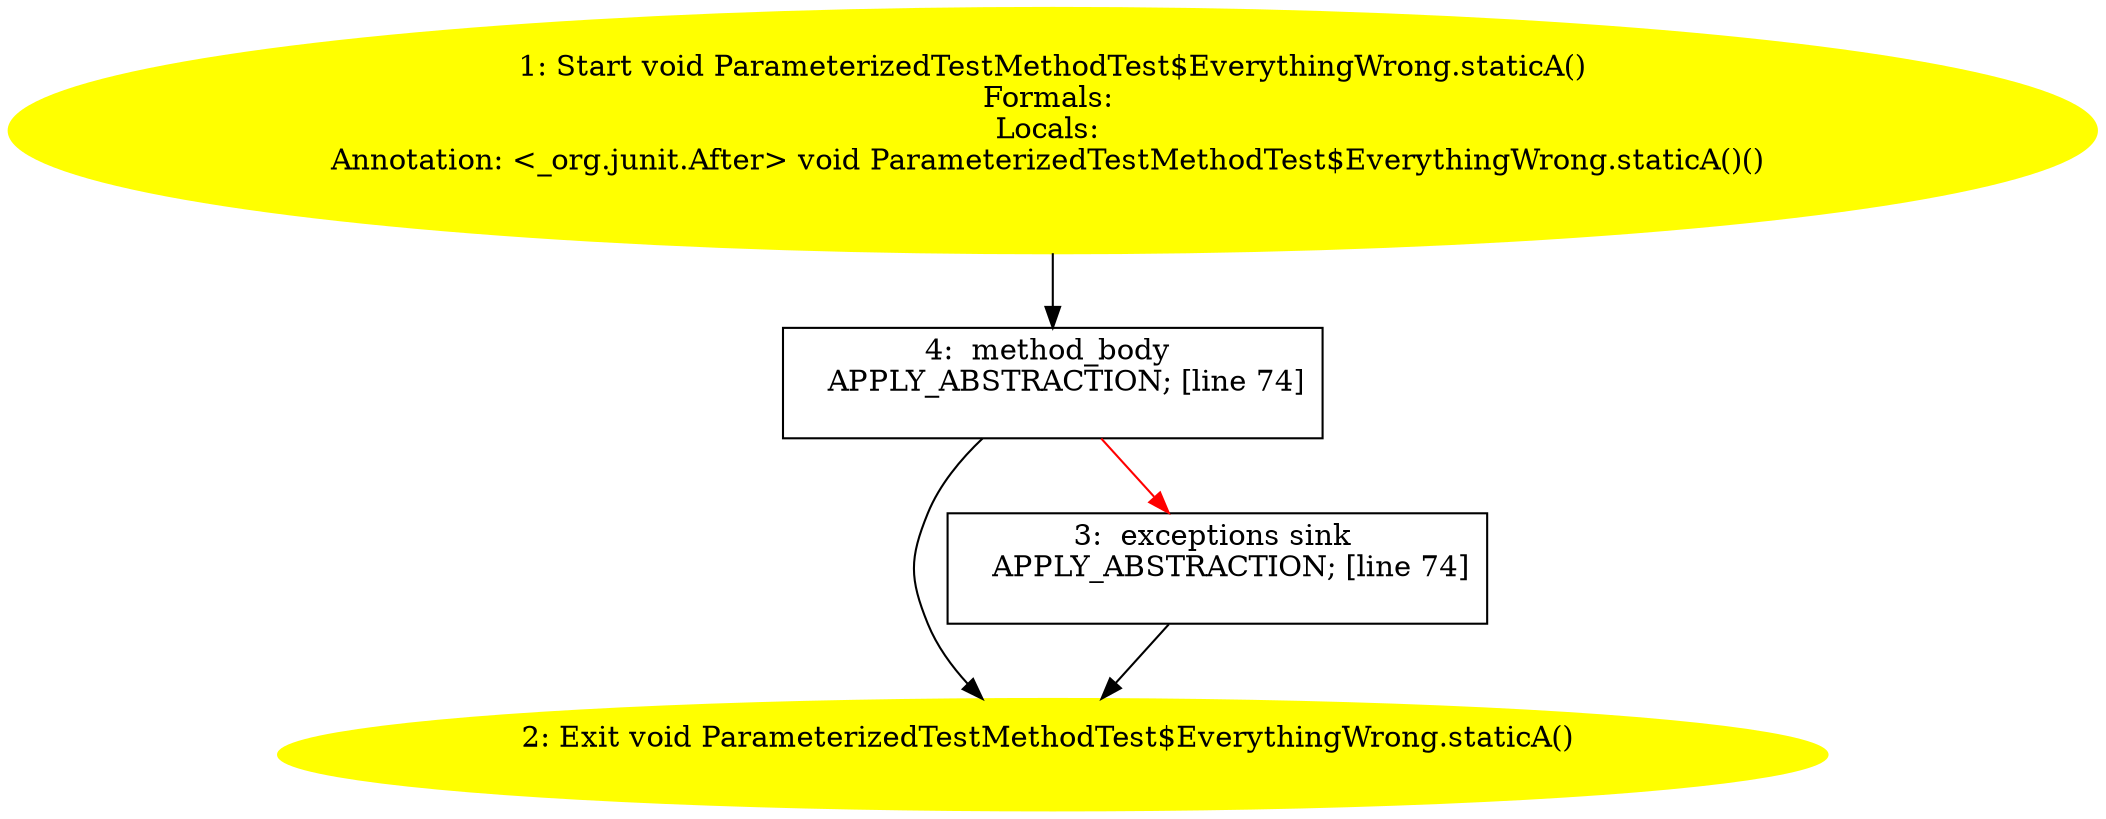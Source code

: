 /* @generated */
digraph cfg {
"org.junit.tests.running.methods.ParameterizedTestMethodTest$EverythingWrong.staticA():void.3e0df3c04c7a0c54b39c3dff478690cb_1" [label="1: Start void ParameterizedTestMethodTest$EverythingWrong.staticA()\nFormals: \nLocals: \nAnnotation: <_org.junit.After> void ParameterizedTestMethodTest$EverythingWrong.staticA()() \n  " color=yellow style=filled]
	

	 "org.junit.tests.running.methods.ParameterizedTestMethodTest$EverythingWrong.staticA():void.3e0df3c04c7a0c54b39c3dff478690cb_1" -> "org.junit.tests.running.methods.ParameterizedTestMethodTest$EverythingWrong.staticA():void.3e0df3c04c7a0c54b39c3dff478690cb_4" ;
"org.junit.tests.running.methods.ParameterizedTestMethodTest$EverythingWrong.staticA():void.3e0df3c04c7a0c54b39c3dff478690cb_2" [label="2: Exit void ParameterizedTestMethodTest$EverythingWrong.staticA() \n  " color=yellow style=filled]
	

"org.junit.tests.running.methods.ParameterizedTestMethodTest$EverythingWrong.staticA():void.3e0df3c04c7a0c54b39c3dff478690cb_3" [label="3:  exceptions sink \n   APPLY_ABSTRACTION; [line 74]\n " shape="box"]
	

	 "org.junit.tests.running.methods.ParameterizedTestMethodTest$EverythingWrong.staticA():void.3e0df3c04c7a0c54b39c3dff478690cb_3" -> "org.junit.tests.running.methods.ParameterizedTestMethodTest$EverythingWrong.staticA():void.3e0df3c04c7a0c54b39c3dff478690cb_2" ;
"org.junit.tests.running.methods.ParameterizedTestMethodTest$EverythingWrong.staticA():void.3e0df3c04c7a0c54b39c3dff478690cb_4" [label="4:  method_body \n   APPLY_ABSTRACTION; [line 74]\n " shape="box"]
	

	 "org.junit.tests.running.methods.ParameterizedTestMethodTest$EverythingWrong.staticA():void.3e0df3c04c7a0c54b39c3dff478690cb_4" -> "org.junit.tests.running.methods.ParameterizedTestMethodTest$EverythingWrong.staticA():void.3e0df3c04c7a0c54b39c3dff478690cb_2" ;
	 "org.junit.tests.running.methods.ParameterizedTestMethodTest$EverythingWrong.staticA():void.3e0df3c04c7a0c54b39c3dff478690cb_4" -> "org.junit.tests.running.methods.ParameterizedTestMethodTest$EverythingWrong.staticA():void.3e0df3c04c7a0c54b39c3dff478690cb_3" [color="red" ];
}
